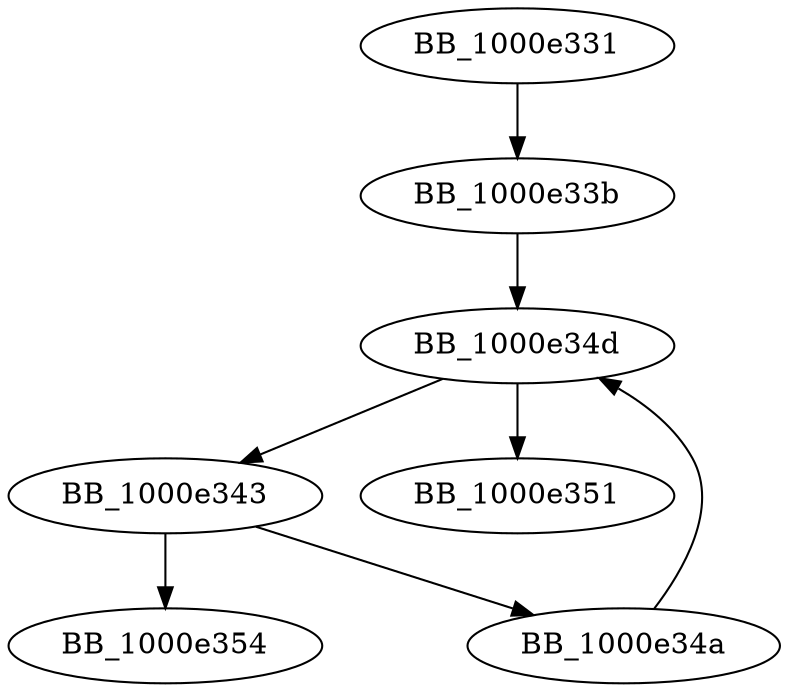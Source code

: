 DiGraph __IsExceptionObjectToBeDestroyed{
BB_1000e331->BB_1000e33b
BB_1000e33b->BB_1000e34d
BB_1000e343->BB_1000e34a
BB_1000e343->BB_1000e354
BB_1000e34a->BB_1000e34d
BB_1000e34d->BB_1000e343
BB_1000e34d->BB_1000e351
}
